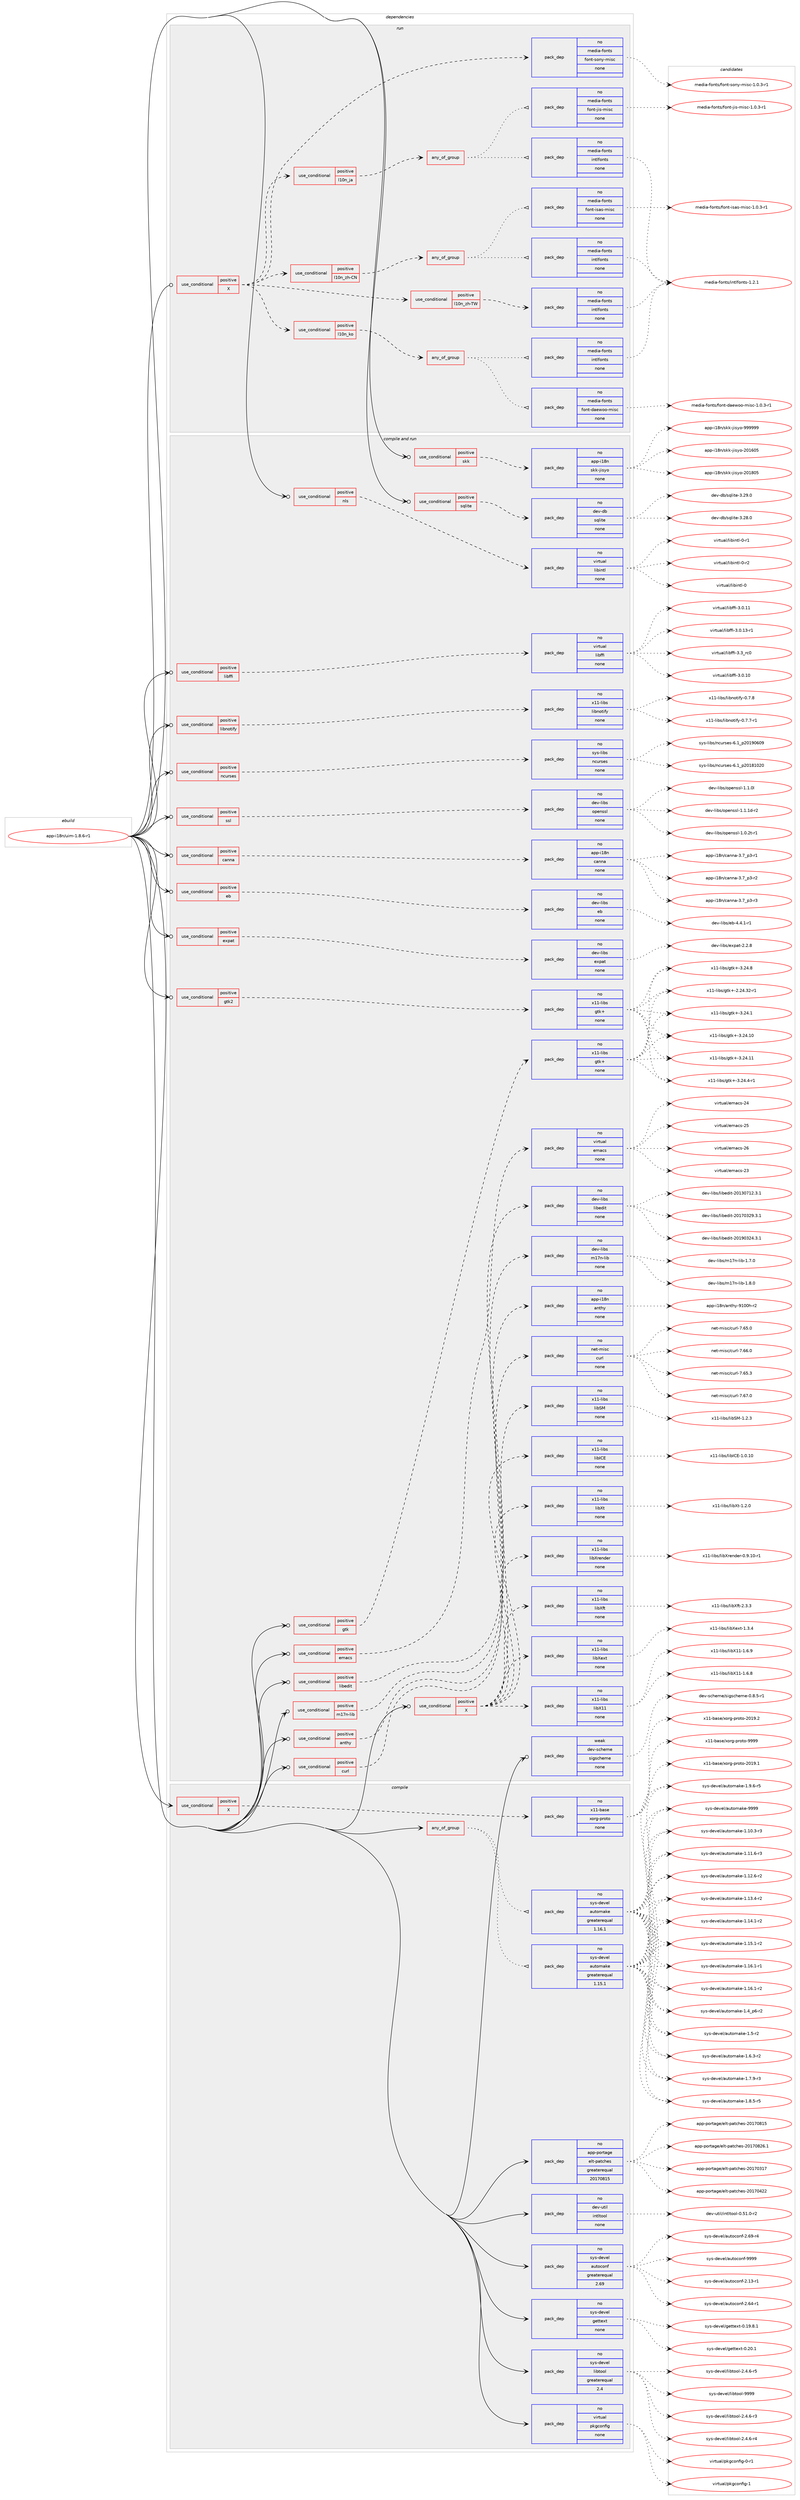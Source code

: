 digraph prolog {

# *************
# Graph options
# *************

newrank=true;
concentrate=true;
compound=true;
graph [rankdir=LR,fontname=Helvetica,fontsize=10,ranksep=1.5];#, ranksep=2.5, nodesep=0.2];
edge  [arrowhead=vee];
node  [fontname=Helvetica,fontsize=10];

# **********
# The ebuild
# **********

subgraph cluster_leftcol {
color=gray;
rank=same;
label=<<i>ebuild</i>>;
id [label="app-i18n/uim-1.8.6-r1", color=red, width=4, href="../app-i18n/uim-1.8.6-r1.svg"];
}

# ****************
# The dependencies
# ****************

subgraph cluster_midcol {
color=gray;
label=<<i>dependencies</i>>;
subgraph cluster_compile {
fillcolor="#eeeeee";
style=filled;
label=<<i>compile</i>>;
subgraph any8636 {
dependency495864 [label=<<TABLE BORDER="0" CELLBORDER="1" CELLSPACING="0" CELLPADDING="4"><TR><TD CELLPADDING="10">any_of_group</TD></TR></TABLE>>, shape=none, color=red];subgraph pack368441 {
dependency495865 [label=<<TABLE BORDER="0" CELLBORDER="1" CELLSPACING="0" CELLPADDING="4" WIDTH="220"><TR><TD ROWSPAN="6" CELLPADDING="30">pack_dep</TD></TR><TR><TD WIDTH="110">no</TD></TR><TR><TD>sys-devel</TD></TR><TR><TD>automake</TD></TR><TR><TD>greaterequal</TD></TR><TR><TD>1.16.1</TD></TR></TABLE>>, shape=none, color=blue];
}
dependency495864:e -> dependency495865:w [weight=20,style="dotted",arrowhead="oinv"];
subgraph pack368442 {
dependency495866 [label=<<TABLE BORDER="0" CELLBORDER="1" CELLSPACING="0" CELLPADDING="4" WIDTH="220"><TR><TD ROWSPAN="6" CELLPADDING="30">pack_dep</TD></TR><TR><TD WIDTH="110">no</TD></TR><TR><TD>sys-devel</TD></TR><TR><TD>automake</TD></TR><TR><TD>greaterequal</TD></TR><TR><TD>1.15.1</TD></TR></TABLE>>, shape=none, color=blue];
}
dependency495864:e -> dependency495866:w [weight=20,style="dotted",arrowhead="oinv"];
}
id:e -> dependency495864:w [weight=20,style="solid",arrowhead="vee"];
subgraph cond118472 {
dependency495867 [label=<<TABLE BORDER="0" CELLBORDER="1" CELLSPACING="0" CELLPADDING="4"><TR><TD ROWSPAN="3" CELLPADDING="10">use_conditional</TD></TR><TR><TD>positive</TD></TR><TR><TD>X</TD></TR></TABLE>>, shape=none, color=red];
subgraph pack368443 {
dependency495868 [label=<<TABLE BORDER="0" CELLBORDER="1" CELLSPACING="0" CELLPADDING="4" WIDTH="220"><TR><TD ROWSPAN="6" CELLPADDING="30">pack_dep</TD></TR><TR><TD WIDTH="110">no</TD></TR><TR><TD>x11-base</TD></TR><TR><TD>xorg-proto</TD></TR><TR><TD>none</TD></TR><TR><TD></TD></TR></TABLE>>, shape=none, color=blue];
}
dependency495867:e -> dependency495868:w [weight=20,style="dashed",arrowhead="vee"];
}
id:e -> dependency495867:w [weight=20,style="solid",arrowhead="vee"];
subgraph pack368444 {
dependency495869 [label=<<TABLE BORDER="0" CELLBORDER="1" CELLSPACING="0" CELLPADDING="4" WIDTH="220"><TR><TD ROWSPAN="6" CELLPADDING="30">pack_dep</TD></TR><TR><TD WIDTH="110">no</TD></TR><TR><TD>app-portage</TD></TR><TR><TD>elt-patches</TD></TR><TR><TD>greaterequal</TD></TR><TR><TD>20170815</TD></TR></TABLE>>, shape=none, color=blue];
}
id:e -> dependency495869:w [weight=20,style="solid",arrowhead="vee"];
subgraph pack368445 {
dependency495870 [label=<<TABLE BORDER="0" CELLBORDER="1" CELLSPACING="0" CELLPADDING="4" WIDTH="220"><TR><TD ROWSPAN="6" CELLPADDING="30">pack_dep</TD></TR><TR><TD WIDTH="110">no</TD></TR><TR><TD>dev-util</TD></TR><TR><TD>intltool</TD></TR><TR><TD>none</TD></TR><TR><TD></TD></TR></TABLE>>, shape=none, color=blue];
}
id:e -> dependency495870:w [weight=20,style="solid",arrowhead="vee"];
subgraph pack368446 {
dependency495871 [label=<<TABLE BORDER="0" CELLBORDER="1" CELLSPACING="0" CELLPADDING="4" WIDTH="220"><TR><TD ROWSPAN="6" CELLPADDING="30">pack_dep</TD></TR><TR><TD WIDTH="110">no</TD></TR><TR><TD>sys-devel</TD></TR><TR><TD>autoconf</TD></TR><TR><TD>greaterequal</TD></TR><TR><TD>2.69</TD></TR></TABLE>>, shape=none, color=blue];
}
id:e -> dependency495871:w [weight=20,style="solid",arrowhead="vee"];
subgraph pack368447 {
dependency495872 [label=<<TABLE BORDER="0" CELLBORDER="1" CELLSPACING="0" CELLPADDING="4" WIDTH="220"><TR><TD ROWSPAN="6" CELLPADDING="30">pack_dep</TD></TR><TR><TD WIDTH="110">no</TD></TR><TR><TD>sys-devel</TD></TR><TR><TD>gettext</TD></TR><TR><TD>none</TD></TR><TR><TD></TD></TR></TABLE>>, shape=none, color=blue];
}
id:e -> dependency495872:w [weight=20,style="solid",arrowhead="vee"];
subgraph pack368448 {
dependency495873 [label=<<TABLE BORDER="0" CELLBORDER="1" CELLSPACING="0" CELLPADDING="4" WIDTH="220"><TR><TD ROWSPAN="6" CELLPADDING="30">pack_dep</TD></TR><TR><TD WIDTH="110">no</TD></TR><TR><TD>sys-devel</TD></TR><TR><TD>libtool</TD></TR><TR><TD>greaterequal</TD></TR><TR><TD>2.4</TD></TR></TABLE>>, shape=none, color=blue];
}
id:e -> dependency495873:w [weight=20,style="solid",arrowhead="vee"];
subgraph pack368449 {
dependency495874 [label=<<TABLE BORDER="0" CELLBORDER="1" CELLSPACING="0" CELLPADDING="4" WIDTH="220"><TR><TD ROWSPAN="6" CELLPADDING="30">pack_dep</TD></TR><TR><TD WIDTH="110">no</TD></TR><TR><TD>virtual</TD></TR><TR><TD>pkgconfig</TD></TR><TR><TD>none</TD></TR><TR><TD></TD></TR></TABLE>>, shape=none, color=blue];
}
id:e -> dependency495874:w [weight=20,style="solid",arrowhead="vee"];
}
subgraph cluster_compileandrun {
fillcolor="#eeeeee";
style=filled;
label=<<i>compile and run</i>>;
subgraph cond118473 {
dependency495875 [label=<<TABLE BORDER="0" CELLBORDER="1" CELLSPACING="0" CELLPADDING="4"><TR><TD ROWSPAN="3" CELLPADDING="10">use_conditional</TD></TR><TR><TD>positive</TD></TR><TR><TD>X</TD></TR></TABLE>>, shape=none, color=red];
subgraph pack368450 {
dependency495876 [label=<<TABLE BORDER="0" CELLBORDER="1" CELLSPACING="0" CELLPADDING="4" WIDTH="220"><TR><TD ROWSPAN="6" CELLPADDING="30">pack_dep</TD></TR><TR><TD WIDTH="110">no</TD></TR><TR><TD>x11-libs</TD></TR><TR><TD>libICE</TD></TR><TR><TD>none</TD></TR><TR><TD></TD></TR></TABLE>>, shape=none, color=blue];
}
dependency495875:e -> dependency495876:w [weight=20,style="dashed",arrowhead="vee"];
subgraph pack368451 {
dependency495877 [label=<<TABLE BORDER="0" CELLBORDER="1" CELLSPACING="0" CELLPADDING="4" WIDTH="220"><TR><TD ROWSPAN="6" CELLPADDING="30">pack_dep</TD></TR><TR><TD WIDTH="110">no</TD></TR><TR><TD>x11-libs</TD></TR><TR><TD>libSM</TD></TR><TR><TD>none</TD></TR><TR><TD></TD></TR></TABLE>>, shape=none, color=blue];
}
dependency495875:e -> dependency495877:w [weight=20,style="dashed",arrowhead="vee"];
subgraph pack368452 {
dependency495878 [label=<<TABLE BORDER="0" CELLBORDER="1" CELLSPACING="0" CELLPADDING="4" WIDTH="220"><TR><TD ROWSPAN="6" CELLPADDING="30">pack_dep</TD></TR><TR><TD WIDTH="110">no</TD></TR><TR><TD>x11-libs</TD></TR><TR><TD>libX11</TD></TR><TR><TD>none</TD></TR><TR><TD></TD></TR></TABLE>>, shape=none, color=blue];
}
dependency495875:e -> dependency495878:w [weight=20,style="dashed",arrowhead="vee"];
subgraph pack368453 {
dependency495879 [label=<<TABLE BORDER="0" CELLBORDER="1" CELLSPACING="0" CELLPADDING="4" WIDTH="220"><TR><TD ROWSPAN="6" CELLPADDING="30">pack_dep</TD></TR><TR><TD WIDTH="110">no</TD></TR><TR><TD>x11-libs</TD></TR><TR><TD>libXext</TD></TR><TR><TD>none</TD></TR><TR><TD></TD></TR></TABLE>>, shape=none, color=blue];
}
dependency495875:e -> dependency495879:w [weight=20,style="dashed",arrowhead="vee"];
subgraph pack368454 {
dependency495880 [label=<<TABLE BORDER="0" CELLBORDER="1" CELLSPACING="0" CELLPADDING="4" WIDTH="220"><TR><TD ROWSPAN="6" CELLPADDING="30">pack_dep</TD></TR><TR><TD WIDTH="110">no</TD></TR><TR><TD>x11-libs</TD></TR><TR><TD>libXft</TD></TR><TR><TD>none</TD></TR><TR><TD></TD></TR></TABLE>>, shape=none, color=blue];
}
dependency495875:e -> dependency495880:w [weight=20,style="dashed",arrowhead="vee"];
subgraph pack368455 {
dependency495881 [label=<<TABLE BORDER="0" CELLBORDER="1" CELLSPACING="0" CELLPADDING="4" WIDTH="220"><TR><TD ROWSPAN="6" CELLPADDING="30">pack_dep</TD></TR><TR><TD WIDTH="110">no</TD></TR><TR><TD>x11-libs</TD></TR><TR><TD>libXrender</TD></TR><TR><TD>none</TD></TR><TR><TD></TD></TR></TABLE>>, shape=none, color=blue];
}
dependency495875:e -> dependency495881:w [weight=20,style="dashed",arrowhead="vee"];
subgraph pack368456 {
dependency495882 [label=<<TABLE BORDER="0" CELLBORDER="1" CELLSPACING="0" CELLPADDING="4" WIDTH="220"><TR><TD ROWSPAN="6" CELLPADDING="30">pack_dep</TD></TR><TR><TD WIDTH="110">no</TD></TR><TR><TD>x11-libs</TD></TR><TR><TD>libXt</TD></TR><TR><TD>none</TD></TR><TR><TD></TD></TR></TABLE>>, shape=none, color=blue];
}
dependency495875:e -> dependency495882:w [weight=20,style="dashed",arrowhead="vee"];
}
id:e -> dependency495875:w [weight=20,style="solid",arrowhead="odotvee"];
subgraph cond118474 {
dependency495883 [label=<<TABLE BORDER="0" CELLBORDER="1" CELLSPACING="0" CELLPADDING="4"><TR><TD ROWSPAN="3" CELLPADDING="10">use_conditional</TD></TR><TR><TD>positive</TD></TR><TR><TD>anthy</TD></TR></TABLE>>, shape=none, color=red];
subgraph pack368457 {
dependency495884 [label=<<TABLE BORDER="0" CELLBORDER="1" CELLSPACING="0" CELLPADDING="4" WIDTH="220"><TR><TD ROWSPAN="6" CELLPADDING="30">pack_dep</TD></TR><TR><TD WIDTH="110">no</TD></TR><TR><TD>app-i18n</TD></TR><TR><TD>anthy</TD></TR><TR><TD>none</TD></TR><TR><TD></TD></TR></TABLE>>, shape=none, color=blue];
}
dependency495883:e -> dependency495884:w [weight=20,style="dashed",arrowhead="vee"];
}
id:e -> dependency495883:w [weight=20,style="solid",arrowhead="odotvee"];
subgraph cond118475 {
dependency495885 [label=<<TABLE BORDER="0" CELLBORDER="1" CELLSPACING="0" CELLPADDING="4"><TR><TD ROWSPAN="3" CELLPADDING="10">use_conditional</TD></TR><TR><TD>positive</TD></TR><TR><TD>canna</TD></TR></TABLE>>, shape=none, color=red];
subgraph pack368458 {
dependency495886 [label=<<TABLE BORDER="0" CELLBORDER="1" CELLSPACING="0" CELLPADDING="4" WIDTH="220"><TR><TD ROWSPAN="6" CELLPADDING="30">pack_dep</TD></TR><TR><TD WIDTH="110">no</TD></TR><TR><TD>app-i18n</TD></TR><TR><TD>canna</TD></TR><TR><TD>none</TD></TR><TR><TD></TD></TR></TABLE>>, shape=none, color=blue];
}
dependency495885:e -> dependency495886:w [weight=20,style="dashed",arrowhead="vee"];
}
id:e -> dependency495885:w [weight=20,style="solid",arrowhead="odotvee"];
subgraph cond118476 {
dependency495887 [label=<<TABLE BORDER="0" CELLBORDER="1" CELLSPACING="0" CELLPADDING="4"><TR><TD ROWSPAN="3" CELLPADDING="10">use_conditional</TD></TR><TR><TD>positive</TD></TR><TR><TD>curl</TD></TR></TABLE>>, shape=none, color=red];
subgraph pack368459 {
dependency495888 [label=<<TABLE BORDER="0" CELLBORDER="1" CELLSPACING="0" CELLPADDING="4" WIDTH="220"><TR><TD ROWSPAN="6" CELLPADDING="30">pack_dep</TD></TR><TR><TD WIDTH="110">no</TD></TR><TR><TD>net-misc</TD></TR><TR><TD>curl</TD></TR><TR><TD>none</TD></TR><TR><TD></TD></TR></TABLE>>, shape=none, color=blue];
}
dependency495887:e -> dependency495888:w [weight=20,style="dashed",arrowhead="vee"];
}
id:e -> dependency495887:w [weight=20,style="solid",arrowhead="odotvee"];
subgraph cond118477 {
dependency495889 [label=<<TABLE BORDER="0" CELLBORDER="1" CELLSPACING="0" CELLPADDING="4"><TR><TD ROWSPAN="3" CELLPADDING="10">use_conditional</TD></TR><TR><TD>positive</TD></TR><TR><TD>eb</TD></TR></TABLE>>, shape=none, color=red];
subgraph pack368460 {
dependency495890 [label=<<TABLE BORDER="0" CELLBORDER="1" CELLSPACING="0" CELLPADDING="4" WIDTH="220"><TR><TD ROWSPAN="6" CELLPADDING="30">pack_dep</TD></TR><TR><TD WIDTH="110">no</TD></TR><TR><TD>dev-libs</TD></TR><TR><TD>eb</TD></TR><TR><TD>none</TD></TR><TR><TD></TD></TR></TABLE>>, shape=none, color=blue];
}
dependency495889:e -> dependency495890:w [weight=20,style="dashed",arrowhead="vee"];
}
id:e -> dependency495889:w [weight=20,style="solid",arrowhead="odotvee"];
subgraph cond118478 {
dependency495891 [label=<<TABLE BORDER="0" CELLBORDER="1" CELLSPACING="0" CELLPADDING="4"><TR><TD ROWSPAN="3" CELLPADDING="10">use_conditional</TD></TR><TR><TD>positive</TD></TR><TR><TD>emacs</TD></TR></TABLE>>, shape=none, color=red];
subgraph pack368461 {
dependency495892 [label=<<TABLE BORDER="0" CELLBORDER="1" CELLSPACING="0" CELLPADDING="4" WIDTH="220"><TR><TD ROWSPAN="6" CELLPADDING="30">pack_dep</TD></TR><TR><TD WIDTH="110">no</TD></TR><TR><TD>virtual</TD></TR><TR><TD>emacs</TD></TR><TR><TD>none</TD></TR><TR><TD></TD></TR></TABLE>>, shape=none, color=blue];
}
dependency495891:e -> dependency495892:w [weight=20,style="dashed",arrowhead="vee"];
}
id:e -> dependency495891:w [weight=20,style="solid",arrowhead="odotvee"];
subgraph cond118479 {
dependency495893 [label=<<TABLE BORDER="0" CELLBORDER="1" CELLSPACING="0" CELLPADDING="4"><TR><TD ROWSPAN="3" CELLPADDING="10">use_conditional</TD></TR><TR><TD>positive</TD></TR><TR><TD>expat</TD></TR></TABLE>>, shape=none, color=red];
subgraph pack368462 {
dependency495894 [label=<<TABLE BORDER="0" CELLBORDER="1" CELLSPACING="0" CELLPADDING="4" WIDTH="220"><TR><TD ROWSPAN="6" CELLPADDING="30">pack_dep</TD></TR><TR><TD WIDTH="110">no</TD></TR><TR><TD>dev-libs</TD></TR><TR><TD>expat</TD></TR><TR><TD>none</TD></TR><TR><TD></TD></TR></TABLE>>, shape=none, color=blue];
}
dependency495893:e -> dependency495894:w [weight=20,style="dashed",arrowhead="vee"];
}
id:e -> dependency495893:w [weight=20,style="solid",arrowhead="odotvee"];
subgraph cond118480 {
dependency495895 [label=<<TABLE BORDER="0" CELLBORDER="1" CELLSPACING="0" CELLPADDING="4"><TR><TD ROWSPAN="3" CELLPADDING="10">use_conditional</TD></TR><TR><TD>positive</TD></TR><TR><TD>gtk</TD></TR></TABLE>>, shape=none, color=red];
subgraph pack368463 {
dependency495896 [label=<<TABLE BORDER="0" CELLBORDER="1" CELLSPACING="0" CELLPADDING="4" WIDTH="220"><TR><TD ROWSPAN="6" CELLPADDING="30">pack_dep</TD></TR><TR><TD WIDTH="110">no</TD></TR><TR><TD>x11-libs</TD></TR><TR><TD>gtk+</TD></TR><TR><TD>none</TD></TR><TR><TD></TD></TR></TABLE>>, shape=none, color=blue];
}
dependency495895:e -> dependency495896:w [weight=20,style="dashed",arrowhead="vee"];
}
id:e -> dependency495895:w [weight=20,style="solid",arrowhead="odotvee"];
subgraph cond118481 {
dependency495897 [label=<<TABLE BORDER="0" CELLBORDER="1" CELLSPACING="0" CELLPADDING="4"><TR><TD ROWSPAN="3" CELLPADDING="10">use_conditional</TD></TR><TR><TD>positive</TD></TR><TR><TD>gtk2</TD></TR></TABLE>>, shape=none, color=red];
subgraph pack368464 {
dependency495898 [label=<<TABLE BORDER="0" CELLBORDER="1" CELLSPACING="0" CELLPADDING="4" WIDTH="220"><TR><TD ROWSPAN="6" CELLPADDING="30">pack_dep</TD></TR><TR><TD WIDTH="110">no</TD></TR><TR><TD>x11-libs</TD></TR><TR><TD>gtk+</TD></TR><TR><TD>none</TD></TR><TR><TD></TD></TR></TABLE>>, shape=none, color=blue];
}
dependency495897:e -> dependency495898:w [weight=20,style="dashed",arrowhead="vee"];
}
id:e -> dependency495897:w [weight=20,style="solid",arrowhead="odotvee"];
subgraph cond118482 {
dependency495899 [label=<<TABLE BORDER="0" CELLBORDER="1" CELLSPACING="0" CELLPADDING="4"><TR><TD ROWSPAN="3" CELLPADDING="10">use_conditional</TD></TR><TR><TD>positive</TD></TR><TR><TD>libedit</TD></TR></TABLE>>, shape=none, color=red];
subgraph pack368465 {
dependency495900 [label=<<TABLE BORDER="0" CELLBORDER="1" CELLSPACING="0" CELLPADDING="4" WIDTH="220"><TR><TD ROWSPAN="6" CELLPADDING="30">pack_dep</TD></TR><TR><TD WIDTH="110">no</TD></TR><TR><TD>dev-libs</TD></TR><TR><TD>libedit</TD></TR><TR><TD>none</TD></TR><TR><TD></TD></TR></TABLE>>, shape=none, color=blue];
}
dependency495899:e -> dependency495900:w [weight=20,style="dashed",arrowhead="vee"];
}
id:e -> dependency495899:w [weight=20,style="solid",arrowhead="odotvee"];
subgraph cond118483 {
dependency495901 [label=<<TABLE BORDER="0" CELLBORDER="1" CELLSPACING="0" CELLPADDING="4"><TR><TD ROWSPAN="3" CELLPADDING="10">use_conditional</TD></TR><TR><TD>positive</TD></TR><TR><TD>libffi</TD></TR></TABLE>>, shape=none, color=red];
subgraph pack368466 {
dependency495902 [label=<<TABLE BORDER="0" CELLBORDER="1" CELLSPACING="0" CELLPADDING="4" WIDTH="220"><TR><TD ROWSPAN="6" CELLPADDING="30">pack_dep</TD></TR><TR><TD WIDTH="110">no</TD></TR><TR><TD>virtual</TD></TR><TR><TD>libffi</TD></TR><TR><TD>none</TD></TR><TR><TD></TD></TR></TABLE>>, shape=none, color=blue];
}
dependency495901:e -> dependency495902:w [weight=20,style="dashed",arrowhead="vee"];
}
id:e -> dependency495901:w [weight=20,style="solid",arrowhead="odotvee"];
subgraph cond118484 {
dependency495903 [label=<<TABLE BORDER="0" CELLBORDER="1" CELLSPACING="0" CELLPADDING="4"><TR><TD ROWSPAN="3" CELLPADDING="10">use_conditional</TD></TR><TR><TD>positive</TD></TR><TR><TD>libnotify</TD></TR></TABLE>>, shape=none, color=red];
subgraph pack368467 {
dependency495904 [label=<<TABLE BORDER="0" CELLBORDER="1" CELLSPACING="0" CELLPADDING="4" WIDTH="220"><TR><TD ROWSPAN="6" CELLPADDING="30">pack_dep</TD></TR><TR><TD WIDTH="110">no</TD></TR><TR><TD>x11-libs</TD></TR><TR><TD>libnotify</TD></TR><TR><TD>none</TD></TR><TR><TD></TD></TR></TABLE>>, shape=none, color=blue];
}
dependency495903:e -> dependency495904:w [weight=20,style="dashed",arrowhead="vee"];
}
id:e -> dependency495903:w [weight=20,style="solid",arrowhead="odotvee"];
subgraph cond118485 {
dependency495905 [label=<<TABLE BORDER="0" CELLBORDER="1" CELLSPACING="0" CELLPADDING="4"><TR><TD ROWSPAN="3" CELLPADDING="10">use_conditional</TD></TR><TR><TD>positive</TD></TR><TR><TD>m17n-lib</TD></TR></TABLE>>, shape=none, color=red];
subgraph pack368468 {
dependency495906 [label=<<TABLE BORDER="0" CELLBORDER="1" CELLSPACING="0" CELLPADDING="4" WIDTH="220"><TR><TD ROWSPAN="6" CELLPADDING="30">pack_dep</TD></TR><TR><TD WIDTH="110">no</TD></TR><TR><TD>dev-libs</TD></TR><TR><TD>m17n-lib</TD></TR><TR><TD>none</TD></TR><TR><TD></TD></TR></TABLE>>, shape=none, color=blue];
}
dependency495905:e -> dependency495906:w [weight=20,style="dashed",arrowhead="vee"];
}
id:e -> dependency495905:w [weight=20,style="solid",arrowhead="odotvee"];
subgraph cond118486 {
dependency495907 [label=<<TABLE BORDER="0" CELLBORDER="1" CELLSPACING="0" CELLPADDING="4"><TR><TD ROWSPAN="3" CELLPADDING="10">use_conditional</TD></TR><TR><TD>positive</TD></TR><TR><TD>ncurses</TD></TR></TABLE>>, shape=none, color=red];
subgraph pack368469 {
dependency495908 [label=<<TABLE BORDER="0" CELLBORDER="1" CELLSPACING="0" CELLPADDING="4" WIDTH="220"><TR><TD ROWSPAN="6" CELLPADDING="30">pack_dep</TD></TR><TR><TD WIDTH="110">no</TD></TR><TR><TD>sys-libs</TD></TR><TR><TD>ncurses</TD></TR><TR><TD>none</TD></TR><TR><TD></TD></TR></TABLE>>, shape=none, color=blue];
}
dependency495907:e -> dependency495908:w [weight=20,style="dashed",arrowhead="vee"];
}
id:e -> dependency495907:w [weight=20,style="solid",arrowhead="odotvee"];
subgraph cond118487 {
dependency495909 [label=<<TABLE BORDER="0" CELLBORDER="1" CELLSPACING="0" CELLPADDING="4"><TR><TD ROWSPAN="3" CELLPADDING="10">use_conditional</TD></TR><TR><TD>positive</TD></TR><TR><TD>nls</TD></TR></TABLE>>, shape=none, color=red];
subgraph pack368470 {
dependency495910 [label=<<TABLE BORDER="0" CELLBORDER="1" CELLSPACING="0" CELLPADDING="4" WIDTH="220"><TR><TD ROWSPAN="6" CELLPADDING="30">pack_dep</TD></TR><TR><TD WIDTH="110">no</TD></TR><TR><TD>virtual</TD></TR><TR><TD>libintl</TD></TR><TR><TD>none</TD></TR><TR><TD></TD></TR></TABLE>>, shape=none, color=blue];
}
dependency495909:e -> dependency495910:w [weight=20,style="dashed",arrowhead="vee"];
}
id:e -> dependency495909:w [weight=20,style="solid",arrowhead="odotvee"];
subgraph cond118488 {
dependency495911 [label=<<TABLE BORDER="0" CELLBORDER="1" CELLSPACING="0" CELLPADDING="4"><TR><TD ROWSPAN="3" CELLPADDING="10">use_conditional</TD></TR><TR><TD>positive</TD></TR><TR><TD>skk</TD></TR></TABLE>>, shape=none, color=red];
subgraph pack368471 {
dependency495912 [label=<<TABLE BORDER="0" CELLBORDER="1" CELLSPACING="0" CELLPADDING="4" WIDTH="220"><TR><TD ROWSPAN="6" CELLPADDING="30">pack_dep</TD></TR><TR><TD WIDTH="110">no</TD></TR><TR><TD>app-i18n</TD></TR><TR><TD>skk-jisyo</TD></TR><TR><TD>none</TD></TR><TR><TD></TD></TR></TABLE>>, shape=none, color=blue];
}
dependency495911:e -> dependency495912:w [weight=20,style="dashed",arrowhead="vee"];
}
id:e -> dependency495911:w [weight=20,style="solid",arrowhead="odotvee"];
subgraph cond118489 {
dependency495913 [label=<<TABLE BORDER="0" CELLBORDER="1" CELLSPACING="0" CELLPADDING="4"><TR><TD ROWSPAN="3" CELLPADDING="10">use_conditional</TD></TR><TR><TD>positive</TD></TR><TR><TD>sqlite</TD></TR></TABLE>>, shape=none, color=red];
subgraph pack368472 {
dependency495914 [label=<<TABLE BORDER="0" CELLBORDER="1" CELLSPACING="0" CELLPADDING="4" WIDTH="220"><TR><TD ROWSPAN="6" CELLPADDING="30">pack_dep</TD></TR><TR><TD WIDTH="110">no</TD></TR><TR><TD>dev-db</TD></TR><TR><TD>sqlite</TD></TR><TR><TD>none</TD></TR><TR><TD></TD></TR></TABLE>>, shape=none, color=blue];
}
dependency495913:e -> dependency495914:w [weight=20,style="dashed",arrowhead="vee"];
}
id:e -> dependency495913:w [weight=20,style="solid",arrowhead="odotvee"];
subgraph cond118490 {
dependency495915 [label=<<TABLE BORDER="0" CELLBORDER="1" CELLSPACING="0" CELLPADDING="4"><TR><TD ROWSPAN="3" CELLPADDING="10">use_conditional</TD></TR><TR><TD>positive</TD></TR><TR><TD>ssl</TD></TR></TABLE>>, shape=none, color=red];
subgraph pack368473 {
dependency495916 [label=<<TABLE BORDER="0" CELLBORDER="1" CELLSPACING="0" CELLPADDING="4" WIDTH="220"><TR><TD ROWSPAN="6" CELLPADDING="30">pack_dep</TD></TR><TR><TD WIDTH="110">no</TD></TR><TR><TD>dev-libs</TD></TR><TR><TD>openssl</TD></TR><TR><TD>none</TD></TR><TR><TD></TD></TR></TABLE>>, shape=none, color=blue];
}
dependency495915:e -> dependency495916:w [weight=20,style="dashed",arrowhead="vee"];
}
id:e -> dependency495915:w [weight=20,style="solid",arrowhead="odotvee"];
subgraph pack368474 {
dependency495917 [label=<<TABLE BORDER="0" CELLBORDER="1" CELLSPACING="0" CELLPADDING="4" WIDTH="220"><TR><TD ROWSPAN="6" CELLPADDING="30">pack_dep</TD></TR><TR><TD WIDTH="110">weak</TD></TR><TR><TD>dev-scheme</TD></TR><TR><TD>sigscheme</TD></TR><TR><TD>none</TD></TR><TR><TD></TD></TR></TABLE>>, shape=none, color=blue];
}
id:e -> dependency495917:w [weight=20,style="solid",arrowhead="odotvee"];
}
subgraph cluster_run {
fillcolor="#eeeeee";
style=filled;
label=<<i>run</i>>;
subgraph cond118491 {
dependency495918 [label=<<TABLE BORDER="0" CELLBORDER="1" CELLSPACING="0" CELLPADDING="4"><TR><TD ROWSPAN="3" CELLPADDING="10">use_conditional</TD></TR><TR><TD>positive</TD></TR><TR><TD>X</TD></TR></TABLE>>, shape=none, color=red];
subgraph pack368475 {
dependency495919 [label=<<TABLE BORDER="0" CELLBORDER="1" CELLSPACING="0" CELLPADDING="4" WIDTH="220"><TR><TD ROWSPAN="6" CELLPADDING="30">pack_dep</TD></TR><TR><TD WIDTH="110">no</TD></TR><TR><TD>media-fonts</TD></TR><TR><TD>font-sony-misc</TD></TR><TR><TD>none</TD></TR><TR><TD></TD></TR></TABLE>>, shape=none, color=blue];
}
dependency495918:e -> dependency495919:w [weight=20,style="dashed",arrowhead="vee"];
subgraph cond118492 {
dependency495920 [label=<<TABLE BORDER="0" CELLBORDER="1" CELLSPACING="0" CELLPADDING="4"><TR><TD ROWSPAN="3" CELLPADDING="10">use_conditional</TD></TR><TR><TD>positive</TD></TR><TR><TD>l10n_ja</TD></TR></TABLE>>, shape=none, color=red];
subgraph any8637 {
dependency495921 [label=<<TABLE BORDER="0" CELLBORDER="1" CELLSPACING="0" CELLPADDING="4"><TR><TD CELLPADDING="10">any_of_group</TD></TR></TABLE>>, shape=none, color=red];subgraph pack368476 {
dependency495922 [label=<<TABLE BORDER="0" CELLBORDER="1" CELLSPACING="0" CELLPADDING="4" WIDTH="220"><TR><TD ROWSPAN="6" CELLPADDING="30">pack_dep</TD></TR><TR><TD WIDTH="110">no</TD></TR><TR><TD>media-fonts</TD></TR><TR><TD>font-jis-misc</TD></TR><TR><TD>none</TD></TR><TR><TD></TD></TR></TABLE>>, shape=none, color=blue];
}
dependency495921:e -> dependency495922:w [weight=20,style="dotted",arrowhead="oinv"];
subgraph pack368477 {
dependency495923 [label=<<TABLE BORDER="0" CELLBORDER="1" CELLSPACING="0" CELLPADDING="4" WIDTH="220"><TR><TD ROWSPAN="6" CELLPADDING="30">pack_dep</TD></TR><TR><TD WIDTH="110">no</TD></TR><TR><TD>media-fonts</TD></TR><TR><TD>intlfonts</TD></TR><TR><TD>none</TD></TR><TR><TD></TD></TR></TABLE>>, shape=none, color=blue];
}
dependency495921:e -> dependency495923:w [weight=20,style="dotted",arrowhead="oinv"];
}
dependency495920:e -> dependency495921:w [weight=20,style="dashed",arrowhead="vee"];
}
dependency495918:e -> dependency495920:w [weight=20,style="dashed",arrowhead="vee"];
subgraph cond118493 {
dependency495924 [label=<<TABLE BORDER="0" CELLBORDER="1" CELLSPACING="0" CELLPADDING="4"><TR><TD ROWSPAN="3" CELLPADDING="10">use_conditional</TD></TR><TR><TD>positive</TD></TR><TR><TD>l10n_ko</TD></TR></TABLE>>, shape=none, color=red];
subgraph any8638 {
dependency495925 [label=<<TABLE BORDER="0" CELLBORDER="1" CELLSPACING="0" CELLPADDING="4"><TR><TD CELLPADDING="10">any_of_group</TD></TR></TABLE>>, shape=none, color=red];subgraph pack368478 {
dependency495926 [label=<<TABLE BORDER="0" CELLBORDER="1" CELLSPACING="0" CELLPADDING="4" WIDTH="220"><TR><TD ROWSPAN="6" CELLPADDING="30">pack_dep</TD></TR><TR><TD WIDTH="110">no</TD></TR><TR><TD>media-fonts</TD></TR><TR><TD>font-daewoo-misc</TD></TR><TR><TD>none</TD></TR><TR><TD></TD></TR></TABLE>>, shape=none, color=blue];
}
dependency495925:e -> dependency495926:w [weight=20,style="dotted",arrowhead="oinv"];
subgraph pack368479 {
dependency495927 [label=<<TABLE BORDER="0" CELLBORDER="1" CELLSPACING="0" CELLPADDING="4" WIDTH="220"><TR><TD ROWSPAN="6" CELLPADDING="30">pack_dep</TD></TR><TR><TD WIDTH="110">no</TD></TR><TR><TD>media-fonts</TD></TR><TR><TD>intlfonts</TD></TR><TR><TD>none</TD></TR><TR><TD></TD></TR></TABLE>>, shape=none, color=blue];
}
dependency495925:e -> dependency495927:w [weight=20,style="dotted",arrowhead="oinv"];
}
dependency495924:e -> dependency495925:w [weight=20,style="dashed",arrowhead="vee"];
}
dependency495918:e -> dependency495924:w [weight=20,style="dashed",arrowhead="vee"];
subgraph cond118494 {
dependency495928 [label=<<TABLE BORDER="0" CELLBORDER="1" CELLSPACING="0" CELLPADDING="4"><TR><TD ROWSPAN="3" CELLPADDING="10">use_conditional</TD></TR><TR><TD>positive</TD></TR><TR><TD>l10n_zh-CN</TD></TR></TABLE>>, shape=none, color=red];
subgraph any8639 {
dependency495929 [label=<<TABLE BORDER="0" CELLBORDER="1" CELLSPACING="0" CELLPADDING="4"><TR><TD CELLPADDING="10">any_of_group</TD></TR></TABLE>>, shape=none, color=red];subgraph pack368480 {
dependency495930 [label=<<TABLE BORDER="0" CELLBORDER="1" CELLSPACING="0" CELLPADDING="4" WIDTH="220"><TR><TD ROWSPAN="6" CELLPADDING="30">pack_dep</TD></TR><TR><TD WIDTH="110">no</TD></TR><TR><TD>media-fonts</TD></TR><TR><TD>font-isas-misc</TD></TR><TR><TD>none</TD></TR><TR><TD></TD></TR></TABLE>>, shape=none, color=blue];
}
dependency495929:e -> dependency495930:w [weight=20,style="dotted",arrowhead="oinv"];
subgraph pack368481 {
dependency495931 [label=<<TABLE BORDER="0" CELLBORDER="1" CELLSPACING="0" CELLPADDING="4" WIDTH="220"><TR><TD ROWSPAN="6" CELLPADDING="30">pack_dep</TD></TR><TR><TD WIDTH="110">no</TD></TR><TR><TD>media-fonts</TD></TR><TR><TD>intlfonts</TD></TR><TR><TD>none</TD></TR><TR><TD></TD></TR></TABLE>>, shape=none, color=blue];
}
dependency495929:e -> dependency495931:w [weight=20,style="dotted",arrowhead="oinv"];
}
dependency495928:e -> dependency495929:w [weight=20,style="dashed",arrowhead="vee"];
}
dependency495918:e -> dependency495928:w [weight=20,style="dashed",arrowhead="vee"];
subgraph cond118495 {
dependency495932 [label=<<TABLE BORDER="0" CELLBORDER="1" CELLSPACING="0" CELLPADDING="4"><TR><TD ROWSPAN="3" CELLPADDING="10">use_conditional</TD></TR><TR><TD>positive</TD></TR><TR><TD>l10n_zh-TW</TD></TR></TABLE>>, shape=none, color=red];
subgraph pack368482 {
dependency495933 [label=<<TABLE BORDER="0" CELLBORDER="1" CELLSPACING="0" CELLPADDING="4" WIDTH="220"><TR><TD ROWSPAN="6" CELLPADDING="30">pack_dep</TD></TR><TR><TD WIDTH="110">no</TD></TR><TR><TD>media-fonts</TD></TR><TR><TD>intlfonts</TD></TR><TR><TD>none</TD></TR><TR><TD></TD></TR></TABLE>>, shape=none, color=blue];
}
dependency495932:e -> dependency495933:w [weight=20,style="dashed",arrowhead="vee"];
}
dependency495918:e -> dependency495932:w [weight=20,style="dashed",arrowhead="vee"];
}
id:e -> dependency495918:w [weight=20,style="solid",arrowhead="odot"];
}
}

# **************
# The candidates
# **************

subgraph cluster_choices {
rank=same;
color=gray;
label=<<i>candidates</i>>;

subgraph choice368441 {
color=black;
nodesep=1;
choice11512111545100101118101108479711711611110997107101454946494846514511451 [label="sys-devel/automake-1.10.3-r3", color=red, width=4,href="../sys-devel/automake-1.10.3-r3.svg"];
choice11512111545100101118101108479711711611110997107101454946494946544511451 [label="sys-devel/automake-1.11.6-r3", color=red, width=4,href="../sys-devel/automake-1.11.6-r3.svg"];
choice11512111545100101118101108479711711611110997107101454946495046544511450 [label="sys-devel/automake-1.12.6-r2", color=red, width=4,href="../sys-devel/automake-1.12.6-r2.svg"];
choice11512111545100101118101108479711711611110997107101454946495146524511450 [label="sys-devel/automake-1.13.4-r2", color=red, width=4,href="../sys-devel/automake-1.13.4-r2.svg"];
choice11512111545100101118101108479711711611110997107101454946495246494511450 [label="sys-devel/automake-1.14.1-r2", color=red, width=4,href="../sys-devel/automake-1.14.1-r2.svg"];
choice11512111545100101118101108479711711611110997107101454946495346494511450 [label="sys-devel/automake-1.15.1-r2", color=red, width=4,href="../sys-devel/automake-1.15.1-r2.svg"];
choice11512111545100101118101108479711711611110997107101454946495446494511449 [label="sys-devel/automake-1.16.1-r1", color=red, width=4,href="../sys-devel/automake-1.16.1-r1.svg"];
choice11512111545100101118101108479711711611110997107101454946495446494511450 [label="sys-devel/automake-1.16.1-r2", color=red, width=4,href="../sys-devel/automake-1.16.1-r2.svg"];
choice115121115451001011181011084797117116111109971071014549465295112544511450 [label="sys-devel/automake-1.4_p6-r2", color=red, width=4,href="../sys-devel/automake-1.4_p6-r2.svg"];
choice11512111545100101118101108479711711611110997107101454946534511450 [label="sys-devel/automake-1.5-r2", color=red, width=4,href="../sys-devel/automake-1.5-r2.svg"];
choice115121115451001011181011084797117116111109971071014549465446514511450 [label="sys-devel/automake-1.6.3-r2", color=red, width=4,href="../sys-devel/automake-1.6.3-r2.svg"];
choice115121115451001011181011084797117116111109971071014549465546574511451 [label="sys-devel/automake-1.7.9-r3", color=red, width=4,href="../sys-devel/automake-1.7.9-r3.svg"];
choice115121115451001011181011084797117116111109971071014549465646534511453 [label="sys-devel/automake-1.8.5-r5", color=red, width=4,href="../sys-devel/automake-1.8.5-r5.svg"];
choice115121115451001011181011084797117116111109971071014549465746544511453 [label="sys-devel/automake-1.9.6-r5", color=red, width=4,href="../sys-devel/automake-1.9.6-r5.svg"];
choice115121115451001011181011084797117116111109971071014557575757 [label="sys-devel/automake-9999", color=red, width=4,href="../sys-devel/automake-9999.svg"];
dependency495865:e -> choice11512111545100101118101108479711711611110997107101454946494846514511451:w [style=dotted,weight="100"];
dependency495865:e -> choice11512111545100101118101108479711711611110997107101454946494946544511451:w [style=dotted,weight="100"];
dependency495865:e -> choice11512111545100101118101108479711711611110997107101454946495046544511450:w [style=dotted,weight="100"];
dependency495865:e -> choice11512111545100101118101108479711711611110997107101454946495146524511450:w [style=dotted,weight="100"];
dependency495865:e -> choice11512111545100101118101108479711711611110997107101454946495246494511450:w [style=dotted,weight="100"];
dependency495865:e -> choice11512111545100101118101108479711711611110997107101454946495346494511450:w [style=dotted,weight="100"];
dependency495865:e -> choice11512111545100101118101108479711711611110997107101454946495446494511449:w [style=dotted,weight="100"];
dependency495865:e -> choice11512111545100101118101108479711711611110997107101454946495446494511450:w [style=dotted,weight="100"];
dependency495865:e -> choice115121115451001011181011084797117116111109971071014549465295112544511450:w [style=dotted,weight="100"];
dependency495865:e -> choice11512111545100101118101108479711711611110997107101454946534511450:w [style=dotted,weight="100"];
dependency495865:e -> choice115121115451001011181011084797117116111109971071014549465446514511450:w [style=dotted,weight="100"];
dependency495865:e -> choice115121115451001011181011084797117116111109971071014549465546574511451:w [style=dotted,weight="100"];
dependency495865:e -> choice115121115451001011181011084797117116111109971071014549465646534511453:w [style=dotted,weight="100"];
dependency495865:e -> choice115121115451001011181011084797117116111109971071014549465746544511453:w [style=dotted,weight="100"];
dependency495865:e -> choice115121115451001011181011084797117116111109971071014557575757:w [style=dotted,weight="100"];
}
subgraph choice368442 {
color=black;
nodesep=1;
choice11512111545100101118101108479711711611110997107101454946494846514511451 [label="sys-devel/automake-1.10.3-r3", color=red, width=4,href="../sys-devel/automake-1.10.3-r3.svg"];
choice11512111545100101118101108479711711611110997107101454946494946544511451 [label="sys-devel/automake-1.11.6-r3", color=red, width=4,href="../sys-devel/automake-1.11.6-r3.svg"];
choice11512111545100101118101108479711711611110997107101454946495046544511450 [label="sys-devel/automake-1.12.6-r2", color=red, width=4,href="../sys-devel/automake-1.12.6-r2.svg"];
choice11512111545100101118101108479711711611110997107101454946495146524511450 [label="sys-devel/automake-1.13.4-r2", color=red, width=4,href="../sys-devel/automake-1.13.4-r2.svg"];
choice11512111545100101118101108479711711611110997107101454946495246494511450 [label="sys-devel/automake-1.14.1-r2", color=red, width=4,href="../sys-devel/automake-1.14.1-r2.svg"];
choice11512111545100101118101108479711711611110997107101454946495346494511450 [label="sys-devel/automake-1.15.1-r2", color=red, width=4,href="../sys-devel/automake-1.15.1-r2.svg"];
choice11512111545100101118101108479711711611110997107101454946495446494511449 [label="sys-devel/automake-1.16.1-r1", color=red, width=4,href="../sys-devel/automake-1.16.1-r1.svg"];
choice11512111545100101118101108479711711611110997107101454946495446494511450 [label="sys-devel/automake-1.16.1-r2", color=red, width=4,href="../sys-devel/automake-1.16.1-r2.svg"];
choice115121115451001011181011084797117116111109971071014549465295112544511450 [label="sys-devel/automake-1.4_p6-r2", color=red, width=4,href="../sys-devel/automake-1.4_p6-r2.svg"];
choice11512111545100101118101108479711711611110997107101454946534511450 [label="sys-devel/automake-1.5-r2", color=red, width=4,href="../sys-devel/automake-1.5-r2.svg"];
choice115121115451001011181011084797117116111109971071014549465446514511450 [label="sys-devel/automake-1.6.3-r2", color=red, width=4,href="../sys-devel/automake-1.6.3-r2.svg"];
choice115121115451001011181011084797117116111109971071014549465546574511451 [label="sys-devel/automake-1.7.9-r3", color=red, width=4,href="../sys-devel/automake-1.7.9-r3.svg"];
choice115121115451001011181011084797117116111109971071014549465646534511453 [label="sys-devel/automake-1.8.5-r5", color=red, width=4,href="../sys-devel/automake-1.8.5-r5.svg"];
choice115121115451001011181011084797117116111109971071014549465746544511453 [label="sys-devel/automake-1.9.6-r5", color=red, width=4,href="../sys-devel/automake-1.9.6-r5.svg"];
choice115121115451001011181011084797117116111109971071014557575757 [label="sys-devel/automake-9999", color=red, width=4,href="../sys-devel/automake-9999.svg"];
dependency495866:e -> choice11512111545100101118101108479711711611110997107101454946494846514511451:w [style=dotted,weight="100"];
dependency495866:e -> choice11512111545100101118101108479711711611110997107101454946494946544511451:w [style=dotted,weight="100"];
dependency495866:e -> choice11512111545100101118101108479711711611110997107101454946495046544511450:w [style=dotted,weight="100"];
dependency495866:e -> choice11512111545100101118101108479711711611110997107101454946495146524511450:w [style=dotted,weight="100"];
dependency495866:e -> choice11512111545100101118101108479711711611110997107101454946495246494511450:w [style=dotted,weight="100"];
dependency495866:e -> choice11512111545100101118101108479711711611110997107101454946495346494511450:w [style=dotted,weight="100"];
dependency495866:e -> choice11512111545100101118101108479711711611110997107101454946495446494511449:w [style=dotted,weight="100"];
dependency495866:e -> choice11512111545100101118101108479711711611110997107101454946495446494511450:w [style=dotted,weight="100"];
dependency495866:e -> choice115121115451001011181011084797117116111109971071014549465295112544511450:w [style=dotted,weight="100"];
dependency495866:e -> choice11512111545100101118101108479711711611110997107101454946534511450:w [style=dotted,weight="100"];
dependency495866:e -> choice115121115451001011181011084797117116111109971071014549465446514511450:w [style=dotted,weight="100"];
dependency495866:e -> choice115121115451001011181011084797117116111109971071014549465546574511451:w [style=dotted,weight="100"];
dependency495866:e -> choice115121115451001011181011084797117116111109971071014549465646534511453:w [style=dotted,weight="100"];
dependency495866:e -> choice115121115451001011181011084797117116111109971071014549465746544511453:w [style=dotted,weight="100"];
dependency495866:e -> choice115121115451001011181011084797117116111109971071014557575757:w [style=dotted,weight="100"];
}
subgraph choice368443 {
color=black;
nodesep=1;
choice1204949459897115101471201111141034511211411111611145504849574649 [label="x11-base/xorg-proto-2019.1", color=red, width=4,href="../x11-base/xorg-proto-2019.1.svg"];
choice1204949459897115101471201111141034511211411111611145504849574650 [label="x11-base/xorg-proto-2019.2", color=red, width=4,href="../x11-base/xorg-proto-2019.2.svg"];
choice120494945989711510147120111114103451121141111161114557575757 [label="x11-base/xorg-proto-9999", color=red, width=4,href="../x11-base/xorg-proto-9999.svg"];
dependency495868:e -> choice1204949459897115101471201111141034511211411111611145504849574649:w [style=dotted,weight="100"];
dependency495868:e -> choice1204949459897115101471201111141034511211411111611145504849574650:w [style=dotted,weight="100"];
dependency495868:e -> choice120494945989711510147120111114103451121141111161114557575757:w [style=dotted,weight="100"];
}
subgraph choice368444 {
color=black;
nodesep=1;
choice97112112451121111141169710310147101108116451129711699104101115455048495548514955 [label="app-portage/elt-patches-20170317", color=red, width=4,href="../app-portage/elt-patches-20170317.svg"];
choice97112112451121111141169710310147101108116451129711699104101115455048495548525050 [label="app-portage/elt-patches-20170422", color=red, width=4,href="../app-portage/elt-patches-20170422.svg"];
choice97112112451121111141169710310147101108116451129711699104101115455048495548564953 [label="app-portage/elt-patches-20170815", color=red, width=4,href="../app-portage/elt-patches-20170815.svg"];
choice971121124511211111411697103101471011081164511297116991041011154550484955485650544649 [label="app-portage/elt-patches-20170826.1", color=red, width=4,href="../app-portage/elt-patches-20170826.1.svg"];
dependency495869:e -> choice97112112451121111141169710310147101108116451129711699104101115455048495548514955:w [style=dotted,weight="100"];
dependency495869:e -> choice97112112451121111141169710310147101108116451129711699104101115455048495548525050:w [style=dotted,weight="100"];
dependency495869:e -> choice97112112451121111141169710310147101108116451129711699104101115455048495548564953:w [style=dotted,weight="100"];
dependency495869:e -> choice971121124511211111411697103101471011081164511297116991041011154550484955485650544649:w [style=dotted,weight="100"];
}
subgraph choice368445 {
color=black;
nodesep=1;
choice1001011184511711610510847105110116108116111111108454846534946484511450 [label="dev-util/intltool-0.51.0-r2", color=red, width=4,href="../dev-util/intltool-0.51.0-r2.svg"];
dependency495870:e -> choice1001011184511711610510847105110116108116111111108454846534946484511450:w [style=dotted,weight="100"];
}
subgraph choice368446 {
color=black;
nodesep=1;
choice1151211154510010111810110847971171161119911111010245504649514511449 [label="sys-devel/autoconf-2.13-r1", color=red, width=4,href="../sys-devel/autoconf-2.13-r1.svg"];
choice1151211154510010111810110847971171161119911111010245504654524511449 [label="sys-devel/autoconf-2.64-r1", color=red, width=4,href="../sys-devel/autoconf-2.64-r1.svg"];
choice1151211154510010111810110847971171161119911111010245504654574511452 [label="sys-devel/autoconf-2.69-r4", color=red, width=4,href="../sys-devel/autoconf-2.69-r4.svg"];
choice115121115451001011181011084797117116111991111101024557575757 [label="sys-devel/autoconf-9999", color=red, width=4,href="../sys-devel/autoconf-9999.svg"];
dependency495871:e -> choice1151211154510010111810110847971171161119911111010245504649514511449:w [style=dotted,weight="100"];
dependency495871:e -> choice1151211154510010111810110847971171161119911111010245504654524511449:w [style=dotted,weight="100"];
dependency495871:e -> choice1151211154510010111810110847971171161119911111010245504654574511452:w [style=dotted,weight="100"];
dependency495871:e -> choice115121115451001011181011084797117116111991111101024557575757:w [style=dotted,weight="100"];
}
subgraph choice368447 {
color=black;
nodesep=1;
choice1151211154510010111810110847103101116116101120116454846495746564649 [label="sys-devel/gettext-0.19.8.1", color=red, width=4,href="../sys-devel/gettext-0.19.8.1.svg"];
choice115121115451001011181011084710310111611610112011645484650484649 [label="sys-devel/gettext-0.20.1", color=red, width=4,href="../sys-devel/gettext-0.20.1.svg"];
dependency495872:e -> choice1151211154510010111810110847103101116116101120116454846495746564649:w [style=dotted,weight="100"];
dependency495872:e -> choice115121115451001011181011084710310111611610112011645484650484649:w [style=dotted,weight="100"];
}
subgraph choice368448 {
color=black;
nodesep=1;
choice1151211154510010111810110847108105981161111111084550465246544511451 [label="sys-devel/libtool-2.4.6-r3", color=red, width=4,href="../sys-devel/libtool-2.4.6-r3.svg"];
choice1151211154510010111810110847108105981161111111084550465246544511452 [label="sys-devel/libtool-2.4.6-r4", color=red, width=4,href="../sys-devel/libtool-2.4.6-r4.svg"];
choice1151211154510010111810110847108105981161111111084550465246544511453 [label="sys-devel/libtool-2.4.6-r5", color=red, width=4,href="../sys-devel/libtool-2.4.6-r5.svg"];
choice1151211154510010111810110847108105981161111111084557575757 [label="sys-devel/libtool-9999", color=red, width=4,href="../sys-devel/libtool-9999.svg"];
dependency495873:e -> choice1151211154510010111810110847108105981161111111084550465246544511451:w [style=dotted,weight="100"];
dependency495873:e -> choice1151211154510010111810110847108105981161111111084550465246544511452:w [style=dotted,weight="100"];
dependency495873:e -> choice1151211154510010111810110847108105981161111111084550465246544511453:w [style=dotted,weight="100"];
dependency495873:e -> choice1151211154510010111810110847108105981161111111084557575757:w [style=dotted,weight="100"];
}
subgraph choice368449 {
color=black;
nodesep=1;
choice11810511411611797108471121071039911111010210510345484511449 [label="virtual/pkgconfig-0-r1", color=red, width=4,href="../virtual/pkgconfig-0-r1.svg"];
choice1181051141161179710847112107103991111101021051034549 [label="virtual/pkgconfig-1", color=red, width=4,href="../virtual/pkgconfig-1.svg"];
dependency495874:e -> choice11810511411611797108471121071039911111010210510345484511449:w [style=dotted,weight="100"];
dependency495874:e -> choice1181051141161179710847112107103991111101021051034549:w [style=dotted,weight="100"];
}
subgraph choice368450 {
color=black;
nodesep=1;
choice12049494510810598115471081059873676945494648464948 [label="x11-libs/libICE-1.0.10", color=red, width=4,href="../x11-libs/libICE-1.0.10.svg"];
dependency495876:e -> choice12049494510810598115471081059873676945494648464948:w [style=dotted,weight="100"];
}
subgraph choice368451 {
color=black;
nodesep=1;
choice1204949451081059811547108105988377454946504651 [label="x11-libs/libSM-1.2.3", color=red, width=4,href="../x11-libs/libSM-1.2.3.svg"];
dependency495877:e -> choice1204949451081059811547108105988377454946504651:w [style=dotted,weight="100"];
}
subgraph choice368452 {
color=black;
nodesep=1;
choice120494945108105981154710810598884949454946544656 [label="x11-libs/libX11-1.6.8", color=red, width=4,href="../x11-libs/libX11-1.6.8.svg"];
choice120494945108105981154710810598884949454946544657 [label="x11-libs/libX11-1.6.9", color=red, width=4,href="../x11-libs/libX11-1.6.9.svg"];
dependency495878:e -> choice120494945108105981154710810598884949454946544656:w [style=dotted,weight="100"];
dependency495878:e -> choice120494945108105981154710810598884949454946544657:w [style=dotted,weight="100"];
}
subgraph choice368453 {
color=black;
nodesep=1;
choice12049494510810598115471081059888101120116454946514652 [label="x11-libs/libXext-1.3.4", color=red, width=4,href="../x11-libs/libXext-1.3.4.svg"];
dependency495879:e -> choice12049494510810598115471081059888101120116454946514652:w [style=dotted,weight="100"];
}
subgraph choice368454 {
color=black;
nodesep=1;
choice12049494510810598115471081059888102116455046514651 [label="x11-libs/libXft-2.3.3", color=red, width=4,href="../x11-libs/libXft-2.3.3.svg"];
dependency495880:e -> choice12049494510810598115471081059888102116455046514651:w [style=dotted,weight="100"];
}
subgraph choice368455 {
color=black;
nodesep=1;
choice12049494510810598115471081059888114101110100101114454846574649484511449 [label="x11-libs/libXrender-0.9.10-r1", color=red, width=4,href="../x11-libs/libXrender-0.9.10-r1.svg"];
dependency495881:e -> choice12049494510810598115471081059888114101110100101114454846574649484511449:w [style=dotted,weight="100"];
}
subgraph choice368456 {
color=black;
nodesep=1;
choice12049494510810598115471081059888116454946504648 [label="x11-libs/libXt-1.2.0", color=red, width=4,href="../x11-libs/libXt-1.2.0.svg"];
dependency495882:e -> choice12049494510810598115471081059888116454946504648:w [style=dotted,weight="100"];
}
subgraph choice368457 {
color=black;
nodesep=1;
choice97112112451054956110479711011610412145574948481044511450 [label="app-i18n/anthy-9100h-r2", color=red, width=4,href="../app-i18n/anthy-9100h-r2.svg"];
dependency495884:e -> choice97112112451054956110479711011610412145574948481044511450:w [style=dotted,weight="100"];
}
subgraph choice368458 {
color=black;
nodesep=1;
choice97112112451054956110479997110110974551465595112514511449 [label="app-i18n/canna-3.7_p3-r1", color=red, width=4,href="../app-i18n/canna-3.7_p3-r1.svg"];
choice97112112451054956110479997110110974551465595112514511450 [label="app-i18n/canna-3.7_p3-r2", color=red, width=4,href="../app-i18n/canna-3.7_p3-r2.svg"];
choice97112112451054956110479997110110974551465595112514511451 [label="app-i18n/canna-3.7_p3-r3", color=red, width=4,href="../app-i18n/canna-3.7_p3-r3.svg"];
dependency495886:e -> choice97112112451054956110479997110110974551465595112514511449:w [style=dotted,weight="100"];
dependency495886:e -> choice97112112451054956110479997110110974551465595112514511450:w [style=dotted,weight="100"];
dependency495886:e -> choice97112112451054956110479997110110974551465595112514511451:w [style=dotted,weight="100"];
}
subgraph choice368459 {
color=black;
nodesep=1;
choice1101011164510910511599479911711410845554654534648 [label="net-misc/curl-7.65.0", color=red, width=4,href="../net-misc/curl-7.65.0.svg"];
choice1101011164510910511599479911711410845554654534651 [label="net-misc/curl-7.65.3", color=red, width=4,href="../net-misc/curl-7.65.3.svg"];
choice1101011164510910511599479911711410845554654544648 [label="net-misc/curl-7.66.0", color=red, width=4,href="../net-misc/curl-7.66.0.svg"];
choice1101011164510910511599479911711410845554654554648 [label="net-misc/curl-7.67.0", color=red, width=4,href="../net-misc/curl-7.67.0.svg"];
dependency495888:e -> choice1101011164510910511599479911711410845554654534648:w [style=dotted,weight="100"];
dependency495888:e -> choice1101011164510910511599479911711410845554654534651:w [style=dotted,weight="100"];
dependency495888:e -> choice1101011164510910511599479911711410845554654544648:w [style=dotted,weight="100"];
dependency495888:e -> choice1101011164510910511599479911711410845554654554648:w [style=dotted,weight="100"];
}
subgraph choice368460 {
color=black;
nodesep=1;
choice100101118451081059811547101984552465246494511449 [label="dev-libs/eb-4.4.1-r1", color=red, width=4,href="../dev-libs/eb-4.4.1-r1.svg"];
dependency495890:e -> choice100101118451081059811547101984552465246494511449:w [style=dotted,weight="100"];
}
subgraph choice368461 {
color=black;
nodesep=1;
choice11810511411611797108471011099799115455051 [label="virtual/emacs-23", color=red, width=4,href="../virtual/emacs-23.svg"];
choice11810511411611797108471011099799115455052 [label="virtual/emacs-24", color=red, width=4,href="../virtual/emacs-24.svg"];
choice11810511411611797108471011099799115455053 [label="virtual/emacs-25", color=red, width=4,href="../virtual/emacs-25.svg"];
choice11810511411611797108471011099799115455054 [label="virtual/emacs-26", color=red, width=4,href="../virtual/emacs-26.svg"];
dependency495892:e -> choice11810511411611797108471011099799115455051:w [style=dotted,weight="100"];
dependency495892:e -> choice11810511411611797108471011099799115455052:w [style=dotted,weight="100"];
dependency495892:e -> choice11810511411611797108471011099799115455053:w [style=dotted,weight="100"];
dependency495892:e -> choice11810511411611797108471011099799115455054:w [style=dotted,weight="100"];
}
subgraph choice368462 {
color=black;
nodesep=1;
choice10010111845108105981154710112011297116455046504656 [label="dev-libs/expat-2.2.8", color=red, width=4,href="../dev-libs/expat-2.2.8.svg"];
dependency495894:e -> choice10010111845108105981154710112011297116455046504656:w [style=dotted,weight="100"];
}
subgraph choice368463 {
color=black;
nodesep=1;
choice12049494510810598115471031161074345504650524651504511449 [label="x11-libs/gtk+-2.24.32-r1", color=red, width=4,href="../x11-libs/gtk+-2.24.32-r1.svg"];
choice12049494510810598115471031161074345514650524649 [label="x11-libs/gtk+-3.24.1", color=red, width=4,href="../x11-libs/gtk+-3.24.1.svg"];
choice1204949451081059811547103116107434551465052464948 [label="x11-libs/gtk+-3.24.10", color=red, width=4,href="../x11-libs/gtk+-3.24.10.svg"];
choice1204949451081059811547103116107434551465052464949 [label="x11-libs/gtk+-3.24.11", color=red, width=4,href="../x11-libs/gtk+-3.24.11.svg"];
choice120494945108105981154710311610743455146505246524511449 [label="x11-libs/gtk+-3.24.4-r1", color=red, width=4,href="../x11-libs/gtk+-3.24.4-r1.svg"];
choice12049494510810598115471031161074345514650524656 [label="x11-libs/gtk+-3.24.8", color=red, width=4,href="../x11-libs/gtk+-3.24.8.svg"];
dependency495896:e -> choice12049494510810598115471031161074345504650524651504511449:w [style=dotted,weight="100"];
dependency495896:e -> choice12049494510810598115471031161074345514650524649:w [style=dotted,weight="100"];
dependency495896:e -> choice1204949451081059811547103116107434551465052464948:w [style=dotted,weight="100"];
dependency495896:e -> choice1204949451081059811547103116107434551465052464949:w [style=dotted,weight="100"];
dependency495896:e -> choice120494945108105981154710311610743455146505246524511449:w [style=dotted,weight="100"];
dependency495896:e -> choice12049494510810598115471031161074345514650524656:w [style=dotted,weight="100"];
}
subgraph choice368464 {
color=black;
nodesep=1;
choice12049494510810598115471031161074345504650524651504511449 [label="x11-libs/gtk+-2.24.32-r1", color=red, width=4,href="../x11-libs/gtk+-2.24.32-r1.svg"];
choice12049494510810598115471031161074345514650524649 [label="x11-libs/gtk+-3.24.1", color=red, width=4,href="../x11-libs/gtk+-3.24.1.svg"];
choice1204949451081059811547103116107434551465052464948 [label="x11-libs/gtk+-3.24.10", color=red, width=4,href="../x11-libs/gtk+-3.24.10.svg"];
choice1204949451081059811547103116107434551465052464949 [label="x11-libs/gtk+-3.24.11", color=red, width=4,href="../x11-libs/gtk+-3.24.11.svg"];
choice120494945108105981154710311610743455146505246524511449 [label="x11-libs/gtk+-3.24.4-r1", color=red, width=4,href="../x11-libs/gtk+-3.24.4-r1.svg"];
choice12049494510810598115471031161074345514650524656 [label="x11-libs/gtk+-3.24.8", color=red, width=4,href="../x11-libs/gtk+-3.24.8.svg"];
dependency495898:e -> choice12049494510810598115471031161074345504650524651504511449:w [style=dotted,weight="100"];
dependency495898:e -> choice12049494510810598115471031161074345514650524649:w [style=dotted,weight="100"];
dependency495898:e -> choice1204949451081059811547103116107434551465052464948:w [style=dotted,weight="100"];
dependency495898:e -> choice1204949451081059811547103116107434551465052464949:w [style=dotted,weight="100"];
dependency495898:e -> choice120494945108105981154710311610743455146505246524511449:w [style=dotted,weight="100"];
dependency495898:e -> choice12049494510810598115471031161074345514650524656:w [style=dotted,weight="100"];
}
subgraph choice368465 {
color=black;
nodesep=1;
choice1001011184510810598115471081059810110010511645504849514855495046514649 [label="dev-libs/libedit-20130712.3.1", color=red, width=4,href="../dev-libs/libedit-20130712.3.1.svg"];
choice1001011184510810598115471081059810110010511645504849554851505746514649 [label="dev-libs/libedit-20170329.3.1", color=red, width=4,href="../dev-libs/libedit-20170329.3.1.svg"];
choice1001011184510810598115471081059810110010511645504849574851505246514649 [label="dev-libs/libedit-20190324.3.1", color=red, width=4,href="../dev-libs/libedit-20190324.3.1.svg"];
dependency495900:e -> choice1001011184510810598115471081059810110010511645504849514855495046514649:w [style=dotted,weight="100"];
dependency495900:e -> choice1001011184510810598115471081059810110010511645504849554851505746514649:w [style=dotted,weight="100"];
dependency495900:e -> choice1001011184510810598115471081059810110010511645504849574851505246514649:w [style=dotted,weight="100"];
}
subgraph choice368466 {
color=black;
nodesep=1;
choice11810511411611797108471081059810210210545514648464948 [label="virtual/libffi-3.0.10", color=red, width=4,href="../virtual/libffi-3.0.10.svg"];
choice11810511411611797108471081059810210210545514648464949 [label="virtual/libffi-3.0.11", color=red, width=4,href="../virtual/libffi-3.0.11.svg"];
choice118105114116117971084710810598102102105455146484649514511449 [label="virtual/libffi-3.0.13-r1", color=red, width=4,href="../virtual/libffi-3.0.13-r1.svg"];
choice11810511411611797108471081059810210210545514651951149948 [label="virtual/libffi-3.3_rc0", color=red, width=4,href="../virtual/libffi-3.3_rc0.svg"];
dependency495902:e -> choice11810511411611797108471081059810210210545514648464948:w [style=dotted,weight="100"];
dependency495902:e -> choice11810511411611797108471081059810210210545514648464949:w [style=dotted,weight="100"];
dependency495902:e -> choice118105114116117971084710810598102102105455146484649514511449:w [style=dotted,weight="100"];
dependency495902:e -> choice11810511411611797108471081059810210210545514651951149948:w [style=dotted,weight="100"];
}
subgraph choice368467 {
color=black;
nodesep=1;
choice1204949451081059811547108105981101111161051021214548465546554511449 [label="x11-libs/libnotify-0.7.7-r1", color=red, width=4,href="../x11-libs/libnotify-0.7.7-r1.svg"];
choice120494945108105981154710810598110111116105102121454846554656 [label="x11-libs/libnotify-0.7.8", color=red, width=4,href="../x11-libs/libnotify-0.7.8.svg"];
dependency495904:e -> choice1204949451081059811547108105981101111161051021214548465546554511449:w [style=dotted,weight="100"];
dependency495904:e -> choice120494945108105981154710810598110111116105102121454846554656:w [style=dotted,weight="100"];
}
subgraph choice368468 {
color=black;
nodesep=1;
choice10010111845108105981154710949551104510810598454946554648 [label="dev-libs/m17n-lib-1.7.0", color=red, width=4,href="../dev-libs/m17n-lib-1.7.0.svg"];
choice10010111845108105981154710949551104510810598454946564648 [label="dev-libs/m17n-lib-1.8.0", color=red, width=4,href="../dev-libs/m17n-lib-1.8.0.svg"];
dependency495906:e -> choice10010111845108105981154710949551104510810598454946554648:w [style=dotted,weight="100"];
dependency495906:e -> choice10010111845108105981154710949551104510810598454946564648:w [style=dotted,weight="100"];
}
subgraph choice368469 {
color=black;
nodesep=1;
choice1151211154510810598115471109911711411510111545544649951125048495649485048 [label="sys-libs/ncurses-6.1_p20181020", color=red, width=4,href="../sys-libs/ncurses-6.1_p20181020.svg"];
choice1151211154510810598115471109911711411510111545544649951125048495748544857 [label="sys-libs/ncurses-6.1_p20190609", color=red, width=4,href="../sys-libs/ncurses-6.1_p20190609.svg"];
dependency495908:e -> choice1151211154510810598115471109911711411510111545544649951125048495649485048:w [style=dotted,weight="100"];
dependency495908:e -> choice1151211154510810598115471109911711411510111545544649951125048495748544857:w [style=dotted,weight="100"];
}
subgraph choice368470 {
color=black;
nodesep=1;
choice1181051141161179710847108105981051101161084548 [label="virtual/libintl-0", color=red, width=4,href="../virtual/libintl-0.svg"];
choice11810511411611797108471081059810511011610845484511449 [label="virtual/libintl-0-r1", color=red, width=4,href="../virtual/libintl-0-r1.svg"];
choice11810511411611797108471081059810511011610845484511450 [label="virtual/libintl-0-r2", color=red, width=4,href="../virtual/libintl-0-r2.svg"];
dependency495910:e -> choice1181051141161179710847108105981051101161084548:w [style=dotted,weight="100"];
dependency495910:e -> choice11810511411611797108471081059810511011610845484511449:w [style=dotted,weight="100"];
dependency495910:e -> choice11810511411611797108471081059810511011610845484511450:w [style=dotted,weight="100"];
}
subgraph choice368471 {
color=black;
nodesep=1;
choice97112112451054956110471151071074510610511512111145504849544853 [label="app-i18n/skk-jisyo-201605", color=red, width=4,href="../app-i18n/skk-jisyo-201605.svg"];
choice97112112451054956110471151071074510610511512111145504849564853 [label="app-i18n/skk-jisyo-201805", color=red, width=4,href="../app-i18n/skk-jisyo-201805.svg"];
choice97112112451054956110471151071074510610511512111145575757575757 [label="app-i18n/skk-jisyo-999999", color=red, width=4,href="../app-i18n/skk-jisyo-999999.svg"];
dependency495912:e -> choice97112112451054956110471151071074510610511512111145504849544853:w [style=dotted,weight="100"];
dependency495912:e -> choice97112112451054956110471151071074510610511512111145504849564853:w [style=dotted,weight="100"];
dependency495912:e -> choice97112112451054956110471151071074510610511512111145575757575757:w [style=dotted,weight="100"];
}
subgraph choice368472 {
color=black;
nodesep=1;
choice10010111845100984711511310810511610145514650564648 [label="dev-db/sqlite-3.28.0", color=red, width=4,href="../dev-db/sqlite-3.28.0.svg"];
choice10010111845100984711511310810511610145514650574648 [label="dev-db/sqlite-3.29.0", color=red, width=4,href="../dev-db/sqlite-3.29.0.svg"];
dependency495914:e -> choice10010111845100984711511310810511610145514650564648:w [style=dotted,weight="100"];
dependency495914:e -> choice10010111845100984711511310810511610145514650574648:w [style=dotted,weight="100"];
}
subgraph choice368473 {
color=black;
nodesep=1;
choice1001011184510810598115471111121011101151151084549464846501164511449 [label="dev-libs/openssl-1.0.2t-r1", color=red, width=4,href="../dev-libs/openssl-1.0.2t-r1.svg"];
choice100101118451081059811547111112101110115115108454946494648108 [label="dev-libs/openssl-1.1.0l", color=red, width=4,href="../dev-libs/openssl-1.1.0l.svg"];
choice1001011184510810598115471111121011101151151084549464946491004511450 [label="dev-libs/openssl-1.1.1d-r2", color=red, width=4,href="../dev-libs/openssl-1.1.1d-r2.svg"];
dependency495916:e -> choice1001011184510810598115471111121011101151151084549464846501164511449:w [style=dotted,weight="100"];
dependency495916:e -> choice100101118451081059811547111112101110115115108454946494648108:w [style=dotted,weight="100"];
dependency495916:e -> choice1001011184510810598115471111121011101151151084549464946491004511450:w [style=dotted,weight="100"];
}
subgraph choice368474 {
color=black;
nodesep=1;
choice100101118451159910410110910147115105103115991041011091014548465646534511449 [label="dev-scheme/sigscheme-0.8.5-r1", color=red, width=4,href="../dev-scheme/sigscheme-0.8.5-r1.svg"];
dependency495917:e -> choice100101118451159910410110910147115105103115991041011091014548465646534511449:w [style=dotted,weight="100"];
}
subgraph choice368475 {
color=black;
nodesep=1;
choice1091011001059745102111110116115471021111101164511511111012145109105115994549464846514511449 [label="media-fonts/font-sony-misc-1.0.3-r1", color=red, width=4,href="../media-fonts/font-sony-misc-1.0.3-r1.svg"];
dependency495919:e -> choice1091011001059745102111110116115471021111101164511511111012145109105115994549464846514511449:w [style=dotted,weight="100"];
}
subgraph choice368476 {
color=black;
nodesep=1;
choice1091011001059745102111110116115471021111101164510610511545109105115994549464846514511449 [label="media-fonts/font-jis-misc-1.0.3-r1", color=red, width=4,href="../media-fonts/font-jis-misc-1.0.3-r1.svg"];
dependency495922:e -> choice1091011001059745102111110116115471021111101164510610511545109105115994549464846514511449:w [style=dotted,weight="100"];
}
subgraph choice368477 {
color=black;
nodesep=1;
choice109101100105974510211111011611547105110116108102111110116115454946504649 [label="media-fonts/intlfonts-1.2.1", color=red, width=4,href="../media-fonts/intlfonts-1.2.1.svg"];
dependency495923:e -> choice109101100105974510211111011611547105110116108102111110116115454946504649:w [style=dotted,weight="100"];
}
subgraph choice368478 {
color=black;
nodesep=1;
choice109101100105974510211111011611547102111110116451009710111911111145109105115994549464846514511449 [label="media-fonts/font-daewoo-misc-1.0.3-r1", color=red, width=4,href="../media-fonts/font-daewoo-misc-1.0.3-r1.svg"];
dependency495926:e -> choice109101100105974510211111011611547102111110116451009710111911111145109105115994549464846514511449:w [style=dotted,weight="100"];
}
subgraph choice368479 {
color=black;
nodesep=1;
choice109101100105974510211111011611547105110116108102111110116115454946504649 [label="media-fonts/intlfonts-1.2.1", color=red, width=4,href="../media-fonts/intlfonts-1.2.1.svg"];
dependency495927:e -> choice109101100105974510211111011611547105110116108102111110116115454946504649:w [style=dotted,weight="100"];
}
subgraph choice368480 {
color=black;
nodesep=1;
choice109101100105974510211111011611547102111110116451051159711545109105115994549464846514511449 [label="media-fonts/font-isas-misc-1.0.3-r1", color=red, width=4,href="../media-fonts/font-isas-misc-1.0.3-r1.svg"];
dependency495930:e -> choice109101100105974510211111011611547102111110116451051159711545109105115994549464846514511449:w [style=dotted,weight="100"];
}
subgraph choice368481 {
color=black;
nodesep=1;
choice109101100105974510211111011611547105110116108102111110116115454946504649 [label="media-fonts/intlfonts-1.2.1", color=red, width=4,href="../media-fonts/intlfonts-1.2.1.svg"];
dependency495931:e -> choice109101100105974510211111011611547105110116108102111110116115454946504649:w [style=dotted,weight="100"];
}
subgraph choice368482 {
color=black;
nodesep=1;
choice109101100105974510211111011611547105110116108102111110116115454946504649 [label="media-fonts/intlfonts-1.2.1", color=red, width=4,href="../media-fonts/intlfonts-1.2.1.svg"];
dependency495933:e -> choice109101100105974510211111011611547105110116108102111110116115454946504649:w [style=dotted,weight="100"];
}
}

}
